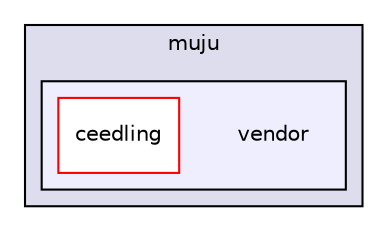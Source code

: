 digraph "muju/vendor" {
  compound=true
  node [ fontsize="10", fontname="Helvetica"];
  edge [ labelfontsize="10", labelfontname="Helvetica"];
  subgraph clusterdir_67e79311aa0cacfaa5b2685e4afe64af {
    graph [ bgcolor="#ddddee", pencolor="black", label="muju" fontname="Helvetica", fontsize="10", URL="dir_67e79311aa0cacfaa5b2685e4afe64af.html"]
  subgraph clusterdir_d6715300d9ce30cd4c80680ad64ac6e8 {
    graph [ bgcolor="#eeeeff", pencolor="black", label="" URL="dir_d6715300d9ce30cd4c80680ad64ac6e8.html"];
    dir_d6715300d9ce30cd4c80680ad64ac6e8 [shape=plaintext label="vendor"];
    dir_1692786e1ed7274e5adeb7199a5c4d23 [shape=box label="ceedling" color="red" fillcolor="white" style="filled" URL="dir_1692786e1ed7274e5adeb7199a5c4d23.html"];
  }
  }
}
